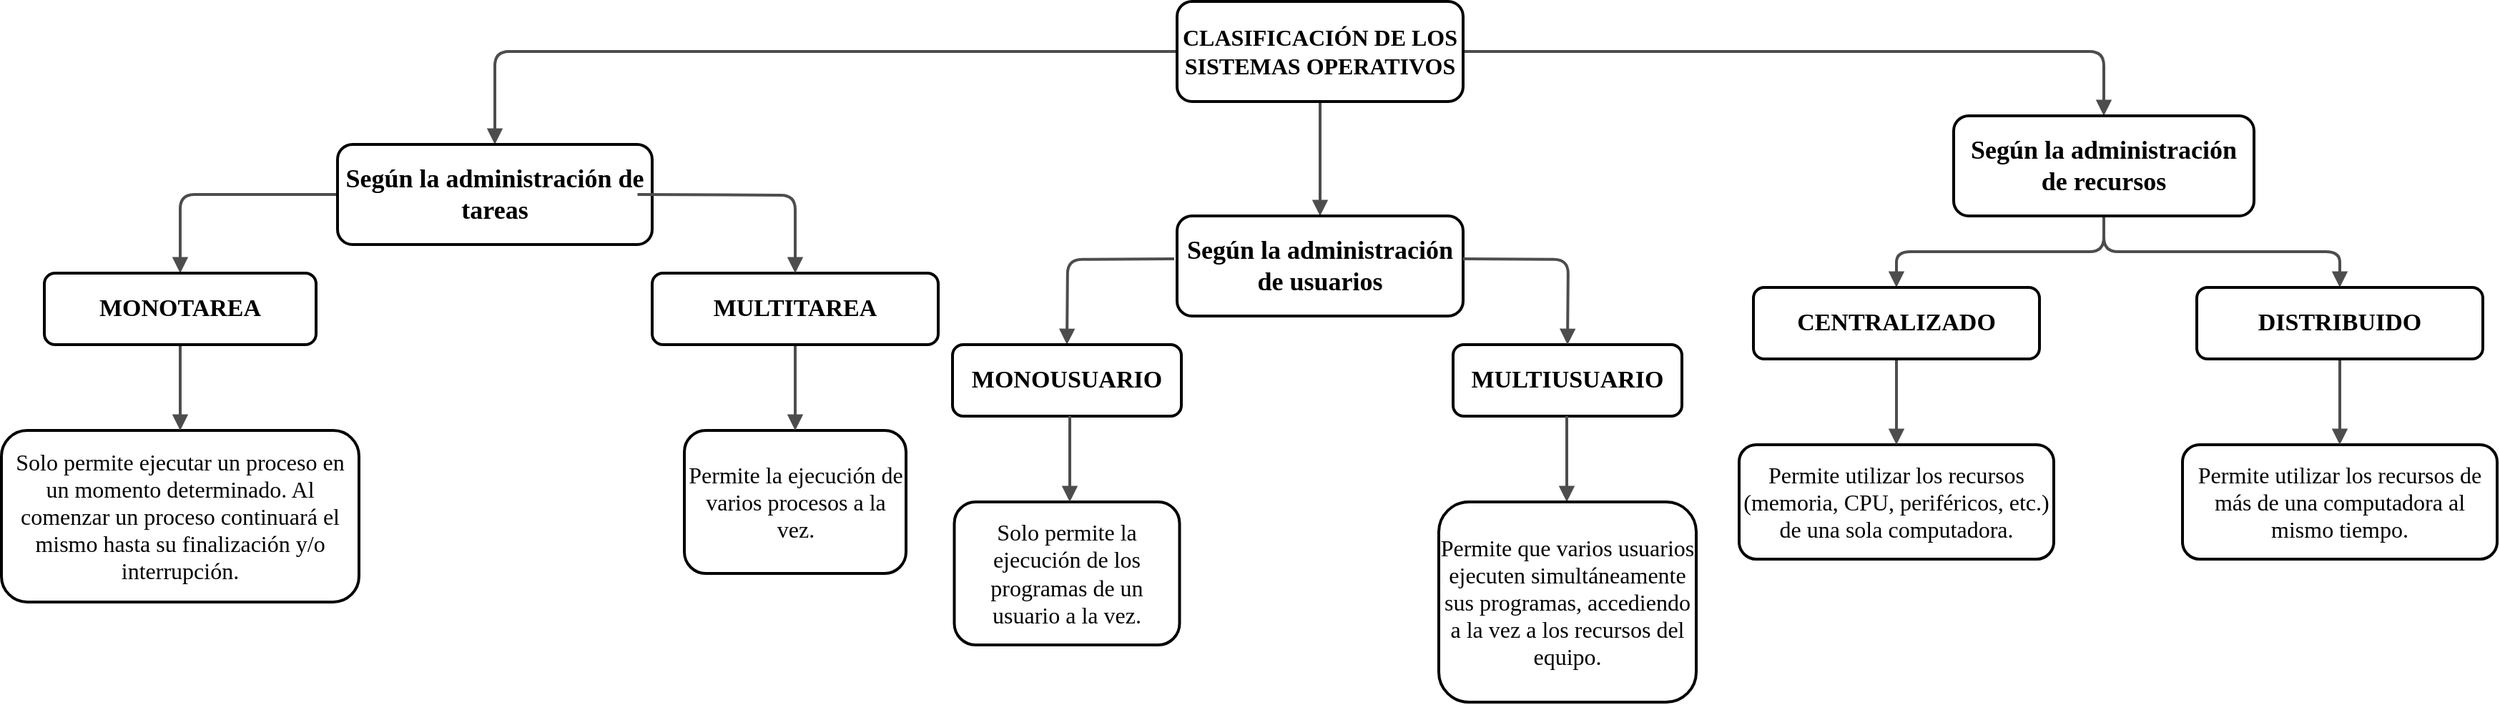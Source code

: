 <mxfile version="24.3.0" type="github">
  <diagram name="Page-1" id="19d8dcba-68ad-dc05-1034-9cf7b2a963f6">
    <mxGraphModel dx="1274" dy="677" grid="1" gridSize="10" guides="1" tooltips="1" connect="1" arrows="1" fold="1" page="1" pageScale="1" pageWidth="1100" pageHeight="850" background="none" math="0" shadow="0">
      <root>
        <mxCell id="0" />
        <mxCell id="1" parent="0" />
        <mxCell id="218ae93e1282097f-12" value="&lt;font style=&quot;font-size: 16px;&quot;&gt;Solo permite ejecutar un proceso en un momento determinado. Al comenzar un proceso continuará el mismo hasta su finalización y/o interrupción.&lt;/font&gt;" style="whiteSpace=wrap;html=1;rounded=1;shadow=0;comic=0;strokeWidth=2;fontFamily=Verdana;align=center;fontSize=10;" parent="1" vertex="1">
          <mxGeometry x="65" y="430" width="250" height="120" as="geometry" />
        </mxCell>
        <mxCell id="218ae93e1282097f-19" value="&lt;font style=&quot;font-size: 16px;&quot;&gt;Permite la ejecución de varios procesos a la vez.&lt;/font&gt;" style="whiteSpace=wrap;html=1;rounded=1;shadow=0;comic=0;strokeWidth=2;fontFamily=Verdana;align=center;fontSize=10;" parent="1" vertex="1">
          <mxGeometry x="542.5" y="430" width="155" height="100" as="geometry" />
        </mxCell>
        <mxCell id="218ae93e1282097f-24" value="&lt;font size=&quot;1&quot;&gt;&lt;b style=&quot;font-size: 17px;&quot;&gt;MULTIUSUARIO&lt;/b&gt;&lt;/font&gt;" style="whiteSpace=wrap;html=1;rounded=1;shadow=0;comic=0;strokeWidth=2;fontFamily=Verdana;align=center;fontSize=10;" parent="1" vertex="1">
          <mxGeometry x="1080" y="370" width="160" height="50" as="geometry" />
        </mxCell>
        <mxCell id="218ae93e1282097f-29" value="&lt;font style=&quot;font-size: 16px;&quot;&gt;Permite utilizar los recursos (memoria, CPU, periféricos, etc.) de una sola computadora.&lt;/font&gt;" style="whiteSpace=wrap;html=1;rounded=1;shadow=0;comic=0;strokeWidth=2;fontFamily=Verdana;align=center;fontSize=10;" parent="1" vertex="1">
          <mxGeometry x="1280" y="440" width="220" height="80" as="geometry" />
        </mxCell>
        <mxCell id="218ae93e1282097f-34" value="&lt;font style=&quot;font-size: 16px;&quot;&gt;Permite utilizar los recursos de más de una computadora al mismo tiempo. &lt;/font&gt;" style="whiteSpace=wrap;html=1;rounded=1;shadow=0;comic=0;strokeWidth=2;fontFamily=Verdana;align=center;fontSize=10;" parent="1" vertex="1">
          <mxGeometry x="1590" y="440" width="220" height="80" as="geometry" />
        </mxCell>
        <mxCell id="218ae93e1282097f-42" value="" style="edgeStyle=orthogonalEdgeStyle;rounded=1;html=1;labelBackgroundColor=none;endArrow=block;endFill=1;strokeColor=#4D4D4D;strokeWidth=2;fontFamily=Verdana;fontSize=12;fontStyle=1" parent="1" source="6257edae8c83ed4a-1" target="6257edae8c83ed4a-12" edge="1">
          <mxGeometry relative="1" as="geometry" />
        </mxCell>
        <mxCell id="218ae93e1282097f-43" value="" style="edgeStyle=orthogonalEdgeStyle;rounded=1;html=1;labelBackgroundColor=none;endArrow=block;endFill=1;strokeColor=#4D4D4D;strokeWidth=2;fontFamily=Verdana;fontSize=12;fontStyle=1" parent="1" source="6257edae8c83ed4a-1" target="6257edae8c83ed4a-9" edge="1">
          <mxGeometry relative="1" as="geometry" />
        </mxCell>
        <mxCell id="218ae93e1282097f-44" value="" style="edgeStyle=orthogonalEdgeStyle;rounded=1;html=1;labelBackgroundColor=none;endArrow=block;endFill=1;strokeColor=#4D4D4D;strokeWidth=2;fontFamily=Verdana;fontSize=12;fontStyle=1" parent="1" source="6257edae8c83ed4a-1" target="218ae93e1282097f-2" edge="1">
          <mxGeometry relative="1" as="geometry" />
        </mxCell>
        <mxCell id="218ae93e1282097f-46" value="" style="edgeStyle=orthogonalEdgeStyle;rounded=1;html=1;labelBackgroundColor=none;endArrow=block;endFill=1;strokeColor=#4D4D4D;strokeWidth=2;fontFamily=Verdana;fontSize=12;fontStyle=1" parent="1" source="6257edae8c83ed4a-9" target="218ae93e1282097f-8" edge="1">
          <mxGeometry relative="1" as="geometry" />
        </mxCell>
        <mxCell id="218ae93e1282097f-47" value="" style="edgeStyle=orthogonalEdgeStyle;rounded=1;html=1;labelBackgroundColor=none;endArrow=block;endFill=1;strokeColor=#4D4D4D;strokeWidth=2;fontFamily=Verdana;fontSize=12;fontStyle=1" parent="1" source="218ae93e1282097f-2" target="218ae93e1282097f-5" edge="1">
          <mxGeometry relative="1" as="geometry" />
        </mxCell>
        <mxCell id="218ae93e1282097f-48" value="" style="edgeStyle=orthogonalEdgeStyle;rounded=1;html=1;labelBackgroundColor=none;endArrow=block;endFill=1;strokeColor=#4D4D4D;strokeWidth=2;fontFamily=Verdana;fontSize=12;fontStyle=1" parent="1" source="218ae93e1282097f-2" target="6257edae8c83ed4a-24" edge="1">
          <mxGeometry relative="1" as="geometry" />
        </mxCell>
        <mxCell id="218ae93e1282097f-49" value="" style="edgeStyle=elbowEdgeStyle;rounded=1;html=1;labelBackgroundColor=none;endArrow=block;endFill=1;strokeColor=#4D4D4D;strokeWidth=2;fontFamily=Verdana;fontSize=10;" parent="1" source="218ae93e1282097f-5" target="218ae93e1282097f-34" edge="1">
          <mxGeometry relative="1" as="geometry" />
        </mxCell>
        <mxCell id="218ae93e1282097f-50" value="" style="edgeStyle=orthogonalEdgeStyle;rounded=1;html=1;labelBackgroundColor=none;endArrow=block;endFill=1;strokeColor=#4D4D4D;strokeWidth=2;fontFamily=Verdana;fontSize=10;" parent="1" source="6257edae8c83ed4a-24" target="218ae93e1282097f-29" edge="1">
          <mxGeometry relative="1" as="geometry" />
        </mxCell>
        <mxCell id="218ae93e1282097f-52" value="" style="edgeStyle=elbowEdgeStyle;rounded=1;html=1;labelBackgroundColor=none;endArrow=block;endFill=1;strokeColor=#4D4D4D;strokeWidth=2;fontFamily=Verdana;fontSize=10;" parent="1" source="6257edae8c83ed4a-21" target="218ae93e1282097f-19" edge="1">
          <mxGeometry relative="1" as="geometry" />
        </mxCell>
        <mxCell id="218ae93e1282097f-53" value="" style="edgeStyle=elbowEdgeStyle;rounded=1;html=1;labelBackgroundColor=none;endArrow=block;endFill=1;strokeColor=#4D4D4D;strokeWidth=2;fontFamily=Verdana;fontSize=10;" parent="1" source="218ae93e1282097f-8" target="218ae93e1282097f-12" edge="1">
          <mxGeometry relative="1" as="geometry" />
        </mxCell>
        <mxCell id="218ae93e1282097f-8" value="&lt;font style=&quot;font-size: 17px;&quot;&gt;MONOTAREA&lt;/font&gt;" style="whiteSpace=wrap;html=1;rounded=1;shadow=0;comic=0;strokeWidth=2;fontFamily=Verdana;align=center;fontSize=12;fontStyle=1" parent="1" vertex="1">
          <mxGeometry x="95" y="320" width="190" height="50" as="geometry" />
        </mxCell>
        <mxCell id="6257edae8c83ed4a-9" value="&lt;font style=&quot;font-size: 18px;&quot;&gt;Según la administración de tareas &lt;/font&gt;" style="whiteSpace=wrap;html=1;rounded=1;shadow=0;comic=0;strokeWidth=2;fontFamily=Verdana;align=center;fontSize=12;fontStyle=1" parent="1" vertex="1">
          <mxGeometry x="300" y="230" width="220" height="70" as="geometry" />
        </mxCell>
        <mxCell id="6257edae8c83ed4a-21" value="&lt;font style=&quot;font-size: 17px;&quot;&gt;MULTITAREA&lt;/font&gt;" style="whiteSpace=wrap;html=1;rounded=1;shadow=0;comic=0;strokeWidth=2;fontFamily=Verdana;align=center;fontSize=12;fontStyle=1" parent="1" vertex="1">
          <mxGeometry x="520" y="320" width="200" height="50" as="geometry" />
        </mxCell>
        <mxCell id="6257edae8c83ed4a-12" value="&lt;font style=&quot;font-size: 18px;&quot;&gt;Según la administración de usuarios&lt;/font&gt;" style="whiteSpace=wrap;html=1;rounded=1;shadow=0;comic=0;strokeWidth=2;fontFamily=Verdana;align=center;fontSize=12;fontStyle=1" parent="1" vertex="1">
          <mxGeometry x="887" y="280" width="200" height="70" as="geometry" />
        </mxCell>
        <mxCell id="6257edae8c83ed4a-1" value="&lt;font style=&quot;font-size: 16px;&quot;&gt;CLASIFICACIÓN DE LOS SISTEMAS OPERATIVOS&lt;/font&gt;" style="whiteSpace=wrap;html=1;rounded=1;shadow=0;comic=0;strokeWidth=2;fontFamily=Verdana;align=center;fontSize=12;fontStyle=1" parent="1" vertex="1">
          <mxGeometry x="887" y="130" width="200" height="70" as="geometry" />
        </mxCell>
        <mxCell id="218ae93e1282097f-2" value="&lt;font style=&quot;font-size: 18px;&quot;&gt;Según la administración de recursos&lt;/font&gt;" style="whiteSpace=wrap;html=1;rounded=1;shadow=0;comic=0;strokeWidth=2;fontFamily=Verdana;align=center;fontSize=12;fontStyle=1" parent="1" vertex="1">
          <mxGeometry x="1430" y="210" width="210" height="70" as="geometry" />
        </mxCell>
        <mxCell id="6257edae8c83ed4a-24" value="&lt;font style=&quot;font-size: 17px;&quot;&gt;CENTRALIZADO&lt;/font&gt;" style="whiteSpace=wrap;html=1;rounded=1;shadow=0;comic=0;strokeWidth=2;fontFamily=Verdana;align=center;fontSize=12;fontStyle=1" parent="1" vertex="1">
          <mxGeometry x="1290" y="330" width="200" height="50" as="geometry" />
        </mxCell>
        <mxCell id="218ae93e1282097f-5" value="&lt;font style=&quot;font-size: 17px;&quot;&gt;DISTRIBUIDO&lt;/font&gt;" style="whiteSpace=wrap;html=1;rounded=1;shadow=0;comic=0;strokeWidth=2;fontFamily=Verdana;align=center;fontSize=12;fontStyle=1" parent="1" vertex="1">
          <mxGeometry x="1600" y="330" width="200" height="50" as="geometry" />
        </mxCell>
        <mxCell id="xEqYbsiVwtmEmq_UK_6g-5" value="" style="edgeStyle=orthogonalEdgeStyle;rounded=1;html=1;labelBackgroundColor=none;endArrow=block;endFill=1;strokeColor=#4D4D4D;strokeWidth=2;fontFamily=Verdana;fontSize=12;fontStyle=1;entryX=0.5;entryY=0;entryDx=0;entryDy=0;" parent="1" target="6257edae8c83ed4a-21" edge="1">
          <mxGeometry relative="1" as="geometry">
            <mxPoint x="509.75" y="265" as="sourcePoint" />
            <mxPoint x="669.75" y="320" as="targetPoint" />
          </mxGeometry>
        </mxCell>
        <mxCell id="xEqYbsiVwtmEmq_UK_6g-6" value="" style="edgeStyle=orthogonalEdgeStyle;rounded=1;html=1;labelBackgroundColor=none;endArrow=block;endFill=1;strokeColor=#4D4D4D;strokeWidth=2;fontFamily=Verdana;fontSize=12;fontStyle=1;" parent="1" edge="1">
          <mxGeometry relative="1" as="geometry">
            <mxPoint x="1087" y="310" as="sourcePoint" />
            <mxPoint x="1160" y="370" as="targetPoint" />
          </mxGeometry>
        </mxCell>
        <mxCell id="xEqYbsiVwtmEmq_UK_6g-7" value="" style="edgeStyle=orthogonalEdgeStyle;rounded=1;html=1;labelBackgroundColor=none;endArrow=block;endFill=1;strokeColor=#4D4D4D;strokeWidth=2;fontFamily=Verdana;fontSize=12;fontStyle=1" parent="1" edge="1">
          <mxGeometry relative="1" as="geometry">
            <mxPoint x="885" y="310" as="sourcePoint" />
            <mxPoint x="810" y="370" as="targetPoint" />
          </mxGeometry>
        </mxCell>
        <mxCell id="xEqYbsiVwtmEmq_UK_6g-8" value="&lt;font size=&quot;1&quot;&gt;&lt;b&gt;&lt;font style=&quot;font-size: 17px;&quot;&gt;MONOUSUARIO&lt;/font&gt;&lt;/b&gt;&lt;/font&gt;" style="whiteSpace=wrap;html=1;rounded=1;shadow=0;comic=0;strokeWidth=2;fontFamily=Verdana;align=center;fontSize=10;" parent="1" vertex="1">
          <mxGeometry x="730" y="370" width="160" height="50" as="geometry" />
        </mxCell>
        <mxCell id="xEqYbsiVwtmEmq_UK_6g-9" value="&lt;font style=&quot;font-size: 16px;&quot;&gt;Solo permite la ejecución de los programas de un usuario a la vez. &lt;/font&gt;" style="whiteSpace=wrap;html=1;rounded=1;shadow=0;comic=0;strokeWidth=2;fontFamily=Verdana;align=center;fontSize=10;" parent="1" vertex="1">
          <mxGeometry x="731.25" y="480" width="157.5" height="100" as="geometry" />
        </mxCell>
        <mxCell id="xEqYbsiVwtmEmq_UK_6g-10" value="" style="edgeStyle=elbowEdgeStyle;rounded=1;html=1;labelBackgroundColor=none;endArrow=block;endFill=1;strokeColor=#4D4D4D;strokeWidth=2;fontFamily=Verdana;fontSize=10;" parent="1" edge="1">
          <mxGeometry relative="1" as="geometry">
            <mxPoint x="812" y="420" as="sourcePoint" />
            <mxPoint x="812" y="480" as="targetPoint" />
          </mxGeometry>
        </mxCell>
        <mxCell id="xEqYbsiVwtmEmq_UK_6g-11" value="" style="edgeStyle=elbowEdgeStyle;rounded=1;html=1;labelBackgroundColor=none;endArrow=block;endFill=1;strokeColor=#4D4D4D;strokeWidth=2;fontFamily=Verdana;fontSize=10;" parent="1" edge="1">
          <mxGeometry relative="1" as="geometry">
            <mxPoint x="1159.5" y="420" as="sourcePoint" />
            <mxPoint x="1159.5" y="480" as="targetPoint" />
          </mxGeometry>
        </mxCell>
        <mxCell id="xEqYbsiVwtmEmq_UK_6g-12" value="&lt;font style=&quot;font-size: 16px;&quot;&gt;Permite que varios usuarios ejecuten simultáneamente sus programas, accediendo a la vez a los recursos del equipo. &lt;/font&gt;" style="whiteSpace=wrap;html=1;rounded=1;shadow=0;comic=0;strokeWidth=2;fontFamily=Verdana;align=center;fontSize=10;" parent="1" vertex="1">
          <mxGeometry x="1070" y="480" width="180" height="140" as="geometry" />
        </mxCell>
      </root>
    </mxGraphModel>
  </diagram>
</mxfile>
